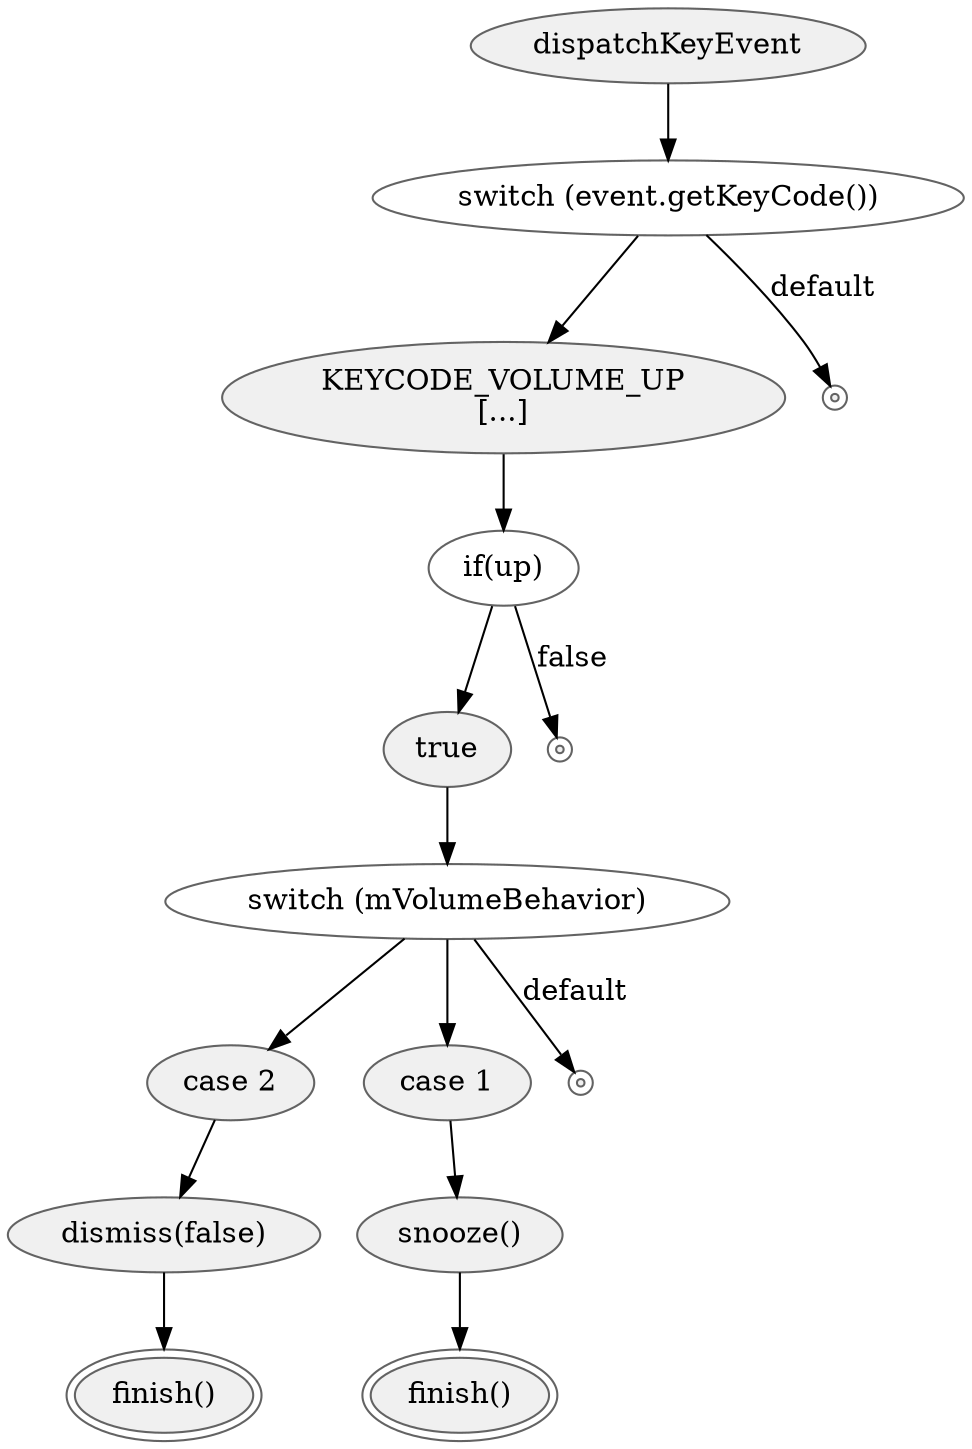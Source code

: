 digraph {
rankdir = TB;
fontname="Helvetica";
node[style="filled,solid", colorscheme=greys3, fillcolor=1, color=3];

dispatchKeyEvent;
switchKeyCode[style="solid",label="switch (event.getKeyCode())"];
ifup[style="solid", label="if(up)"];
switchvBehavior[style="solid", label="switch (mVolumeBehavior)"];
dismiss[label="dismiss(false)"];
snooze[label="snooze()"];
finish1[label="finish()",peripheries=2];
finish2[label="finish()",peripheries=2];

branch1SwitchKey[label="KEYCODE_VOLUME_UP
\[...\]"];

ifupThen[label="true"];

switchCase2Beh[label="case 2"];
switchCase1Beh[label="case 1"];
subgraph {
	node[shape=point,style="solid",peripheries=2];
	t1;
	t2;
	t3
}

dispatchKeyEvent -> switchKeyCode;
switchKeyCode -> branch1SwitchKey;
branch1SwitchKey -> ifup;
switchKeyCode -> t1[label="default"];
ifup -> ifupThen;
ifupThen -> switchvBehavior[];
ifup -> t2[label="false"];
switchvBehavior -> switchCase2Beh;
switchCase2Beh -> dismiss;
switchvBehavior -> switchCase1Beh;
switchCase1Beh -> snooze;
switchvBehavior -> t3[label="default"];
dismiss -> finish1;
snooze -> finish2;
}